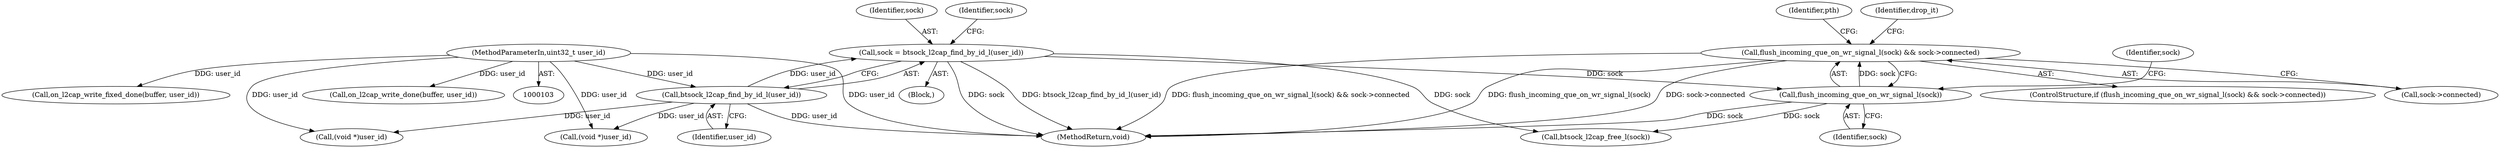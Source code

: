 digraph "0_Android_472271b153c5dc53c28beac55480a8d8434b2d5c_30@API" {
"1000247" [label="(Call,flush_incoming_que_on_wr_signal_l(sock) && sock->connected)"];
"1000248" [label="(Call,flush_incoming_que_on_wr_signal_l(sock))"];
"1000116" [label="(Call,sock = btsock_l2cap_find_by_id_l(user_id))"];
"1000118" [label="(Call,btsock_l2cap_find_by_id_l(user_id))"];
"1000106" [label="(MethodParameterIn,uint32_t user_id)"];
"1000227" [label="(Call,(void *)user_id)"];
"1000116" [label="(Call,sock = btsock_l2cap_find_by_id_l(user_id))"];
"1000254" [label="(Identifier,pth)"];
"1000265" [label="(Identifier,drop_it)"];
"1000118" [label="(Call,btsock_l2cap_find_by_id_l(user_id))"];
"1000295" [label="(MethodReturn,void)"];
"1000247" [label="(Call,flush_incoming_que_on_wr_signal_l(sock) && sock->connected)"];
"1000119" [label="(Identifier,user_id)"];
"1000251" [label="(Identifier,sock)"];
"1000250" [label="(Call,sock->connected)"];
"1000211" [label="(Call,on_l2cap_write_fixed_done(buffer, user_id))"];
"1000248" [label="(Call,flush_incoming_que_on_wr_signal_l(sock))"];
"1000117" [label="(Identifier,sock)"];
"1000249" [label="(Identifier,sock)"];
"1000107" [label="(Block,)"];
"1000290" [label="(Call,btsock_l2cap_free_l(sock))"];
"1000121" [label="(Identifier,sock)"];
"1000106" [label="(MethodParameterIn,uint32_t user_id)"];
"1000206" [label="(Call,(void *)user_id)"];
"1000232" [label="(Call,on_l2cap_write_done(buffer, user_id))"];
"1000246" [label="(ControlStructure,if (flush_incoming_que_on_wr_signal_l(sock) && sock->connected))"];
"1000247" -> "1000246"  [label="AST: "];
"1000247" -> "1000248"  [label="CFG: "];
"1000247" -> "1000250"  [label="CFG: "];
"1000248" -> "1000247"  [label="AST: "];
"1000250" -> "1000247"  [label="AST: "];
"1000254" -> "1000247"  [label="CFG: "];
"1000265" -> "1000247"  [label="CFG: "];
"1000247" -> "1000295"  [label="DDG: flush_incoming_que_on_wr_signal_l(sock)"];
"1000247" -> "1000295"  [label="DDG: sock->connected"];
"1000247" -> "1000295"  [label="DDG: flush_incoming_que_on_wr_signal_l(sock) && sock->connected"];
"1000248" -> "1000247"  [label="DDG: sock"];
"1000248" -> "1000249"  [label="CFG: "];
"1000249" -> "1000248"  [label="AST: "];
"1000251" -> "1000248"  [label="CFG: "];
"1000248" -> "1000295"  [label="DDG: sock"];
"1000116" -> "1000248"  [label="DDG: sock"];
"1000248" -> "1000290"  [label="DDG: sock"];
"1000116" -> "1000107"  [label="AST: "];
"1000116" -> "1000118"  [label="CFG: "];
"1000117" -> "1000116"  [label="AST: "];
"1000118" -> "1000116"  [label="AST: "];
"1000121" -> "1000116"  [label="CFG: "];
"1000116" -> "1000295"  [label="DDG: sock"];
"1000116" -> "1000295"  [label="DDG: btsock_l2cap_find_by_id_l(user_id)"];
"1000118" -> "1000116"  [label="DDG: user_id"];
"1000116" -> "1000290"  [label="DDG: sock"];
"1000118" -> "1000119"  [label="CFG: "];
"1000119" -> "1000118"  [label="AST: "];
"1000118" -> "1000295"  [label="DDG: user_id"];
"1000106" -> "1000118"  [label="DDG: user_id"];
"1000118" -> "1000206"  [label="DDG: user_id"];
"1000118" -> "1000227"  [label="DDG: user_id"];
"1000106" -> "1000103"  [label="AST: "];
"1000106" -> "1000295"  [label="DDG: user_id"];
"1000106" -> "1000206"  [label="DDG: user_id"];
"1000106" -> "1000211"  [label="DDG: user_id"];
"1000106" -> "1000227"  [label="DDG: user_id"];
"1000106" -> "1000232"  [label="DDG: user_id"];
}
